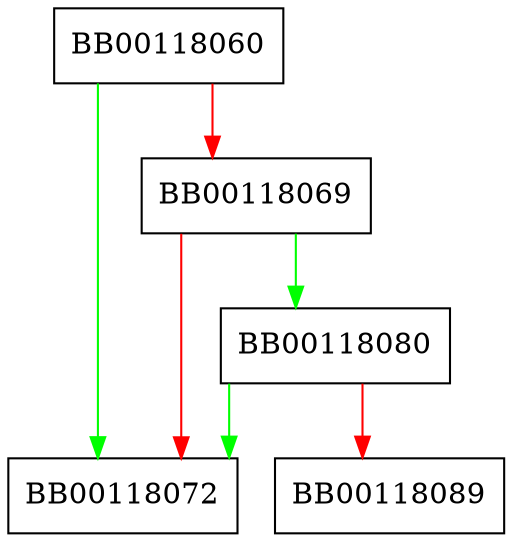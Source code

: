 digraph FUN_00118060 {
  node [shape="box"];
  graph [splines=ortho];
  BB00118060 -> BB00118072 [color="green"];
  BB00118060 -> BB00118069 [color="red"];
  BB00118069 -> BB00118080 [color="green"];
  BB00118069 -> BB00118072 [color="red"];
  BB00118080 -> BB00118072 [color="green"];
  BB00118080 -> BB00118089 [color="red"];
}